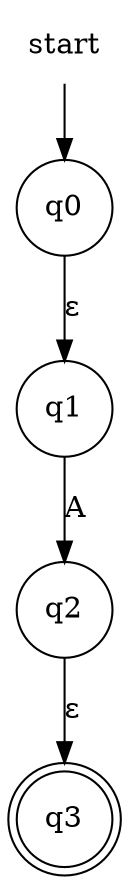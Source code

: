 digraph automaton {
    node [shape=none]; start;
    node [shape=doublecircle]; "q3";
    node [shape=circle];
    start -> "q0";
    "q0" -> "q1" [label="&epsilon;"];
    "q1" -> "q2" [label="A"];
    "q2" -> "q3" [label="&epsilon;"];
}
